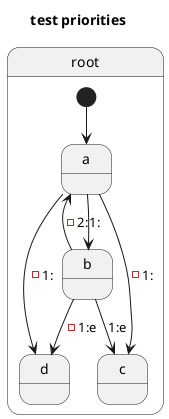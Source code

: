 @startuml
title test priorities
state "root" as root {
  [*] --> a
  state "d" as d {
  }
  state "c" as c {
  }
  state "b" as b {
    b --> c : 1:e
    b --> d : -1:e
    b --> a : -2:
  }
  state "a" as a {
    a --> b : 1:
    a --> c : -1:
    a --> d : -1:
  }
}
@enduml
